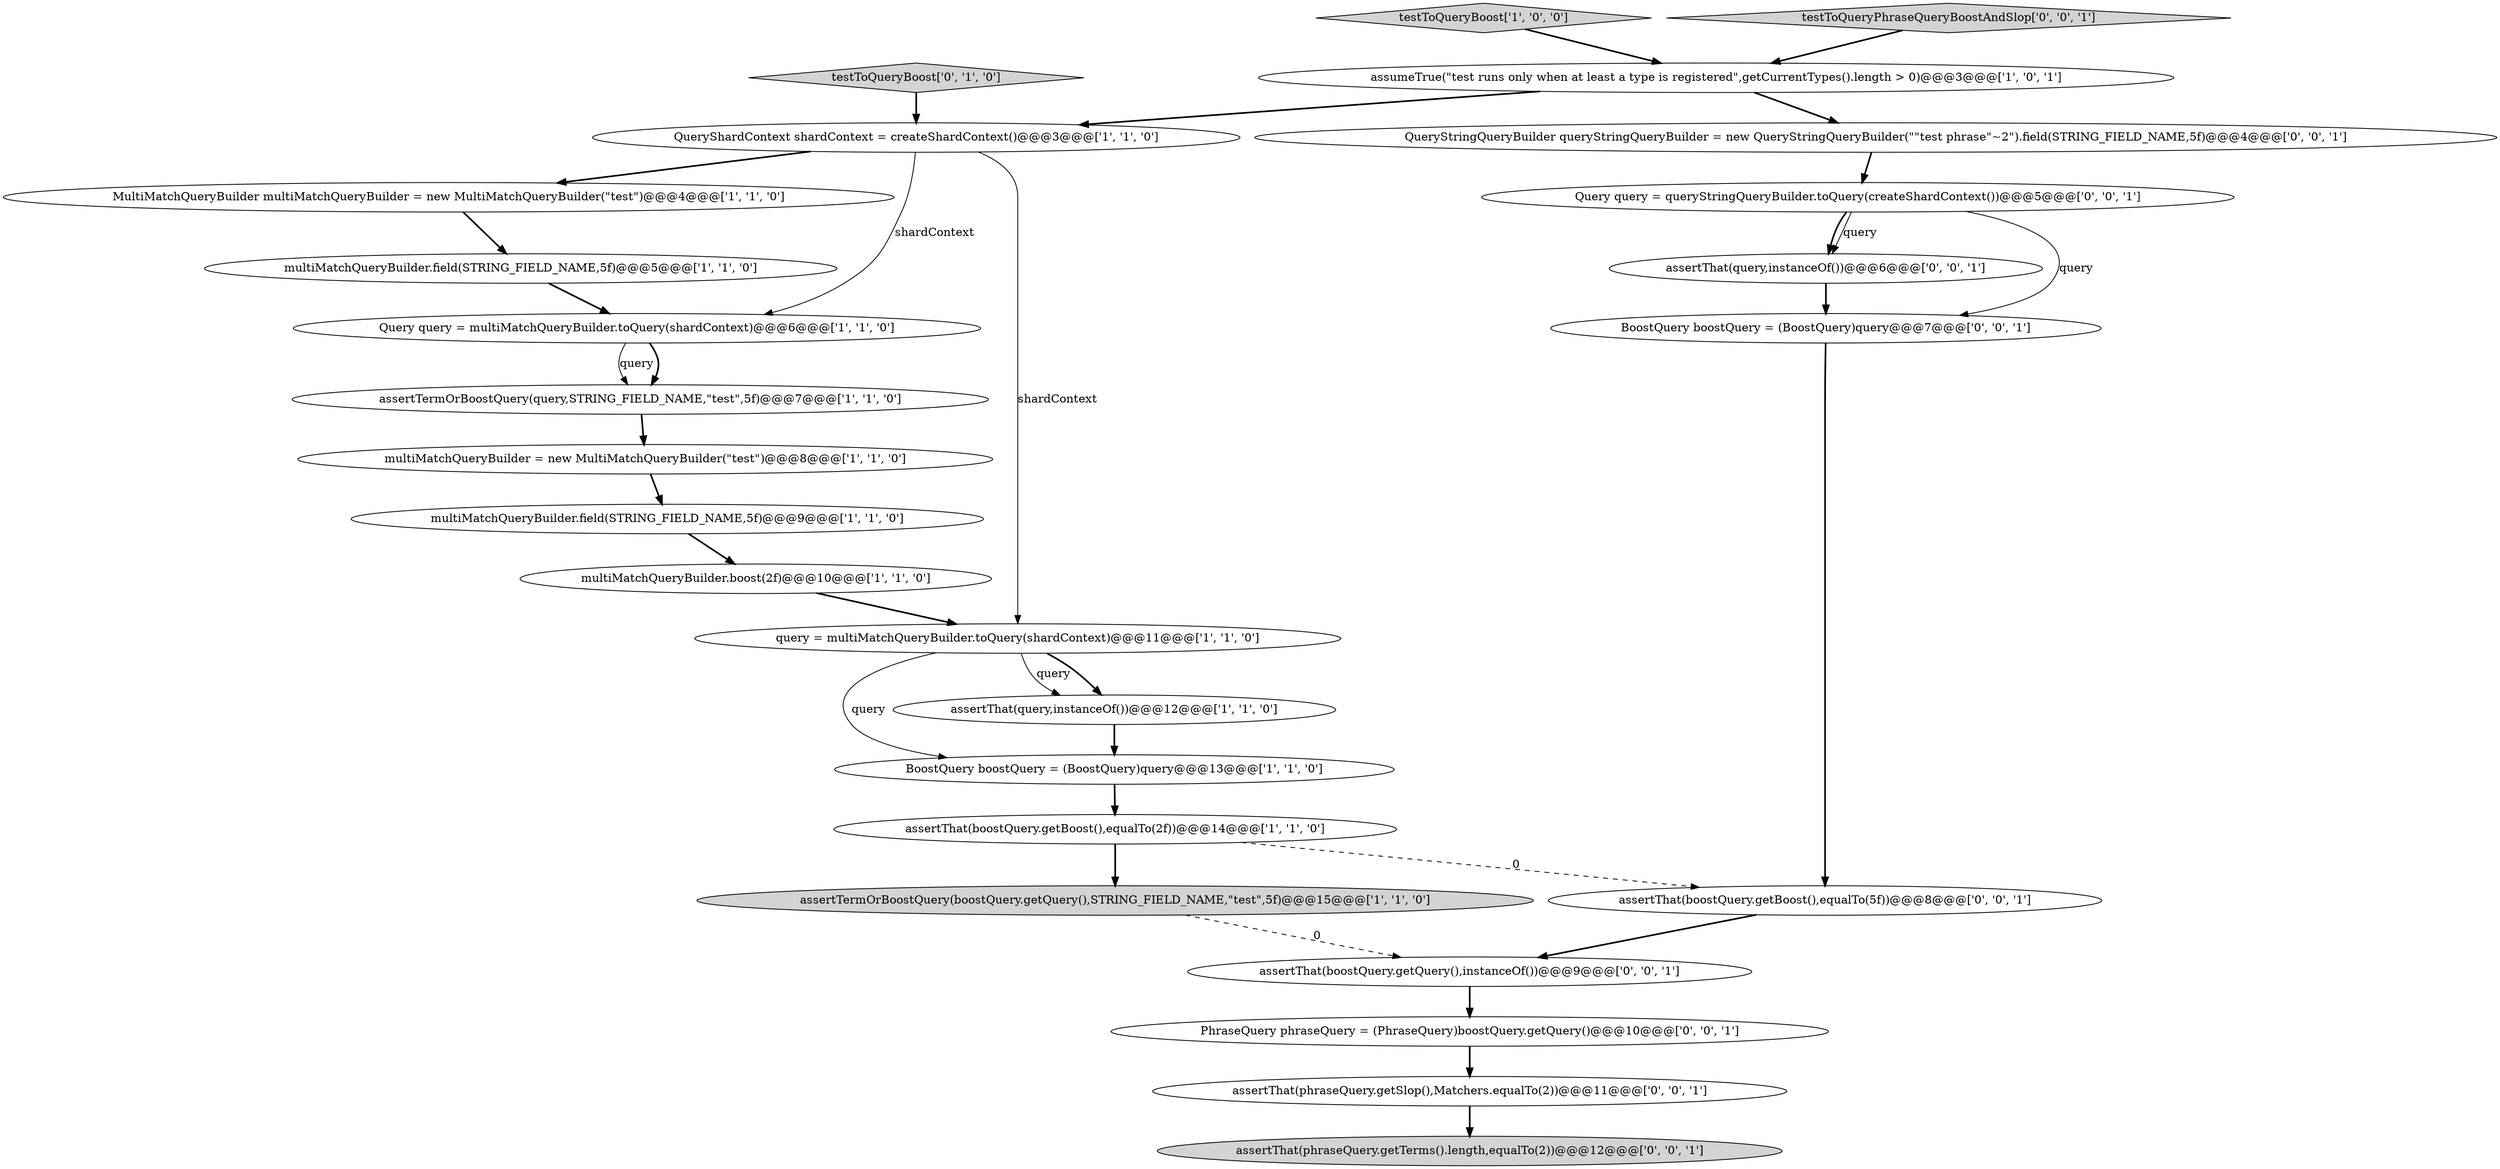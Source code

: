 digraph {
7 [style = filled, label = "multiMatchQueryBuilder.boost(2f)@@@10@@@['1', '1', '0']", fillcolor = white, shape = ellipse image = "AAA0AAABBB1BBB"];
16 [style = filled, label = "assertThat(boostQuery.getQuery(),instanceOf())@@@9@@@['0', '0', '1']", fillcolor = white, shape = ellipse image = "AAA0AAABBB3BBB"];
19 [style = filled, label = "assertThat(phraseQuery.getTerms().length,equalTo(2))@@@12@@@['0', '0', '1']", fillcolor = lightgray, shape = ellipse image = "AAA0AAABBB3BBB"];
18 [style = filled, label = "assertThat(boostQuery.getBoost(),equalTo(5f))@@@8@@@['0', '0', '1']", fillcolor = white, shape = ellipse image = "AAA0AAABBB3BBB"];
0 [style = filled, label = "Query query = multiMatchQueryBuilder.toQuery(shardContext)@@@6@@@['1', '1', '0']", fillcolor = white, shape = ellipse image = "AAA0AAABBB1BBB"];
2 [style = filled, label = "MultiMatchQueryBuilder multiMatchQueryBuilder = new MultiMatchQueryBuilder(\"test\")@@@4@@@['1', '1', '0']", fillcolor = white, shape = ellipse image = "AAA0AAABBB1BBB"];
24 [style = filled, label = "BoostQuery boostQuery = (BoostQuery)query@@@7@@@['0', '0', '1']", fillcolor = white, shape = ellipse image = "AAA0AAABBB3BBB"];
5 [style = filled, label = "QueryShardContext shardContext = createShardContext()@@@3@@@['1', '1', '0']", fillcolor = white, shape = ellipse image = "AAA0AAABBB1BBB"];
10 [style = filled, label = "multiMatchQueryBuilder.field(STRING_FIELD_NAME,5f)@@@5@@@['1', '1', '0']", fillcolor = white, shape = ellipse image = "AAA0AAABBB1BBB"];
3 [style = filled, label = "assertTermOrBoostQuery(query,STRING_FIELD_NAME,\"test\",5f)@@@7@@@['1', '1', '0']", fillcolor = white, shape = ellipse image = "AAA0AAABBB1BBB"];
8 [style = filled, label = "assertThat(boostQuery.getBoost(),equalTo(2f))@@@14@@@['1', '1', '0']", fillcolor = white, shape = ellipse image = "AAA0AAABBB1BBB"];
13 [style = filled, label = "testToQueryBoost['1', '0', '0']", fillcolor = lightgray, shape = diamond image = "AAA0AAABBB1BBB"];
17 [style = filled, label = "Query query = queryStringQueryBuilder.toQuery(createShardContext())@@@5@@@['0', '0', '1']", fillcolor = white, shape = ellipse image = "AAA0AAABBB3BBB"];
22 [style = filled, label = "QueryStringQueryBuilder queryStringQueryBuilder = new QueryStringQueryBuilder(\"\"test phrase\"~2\").field(STRING_FIELD_NAME,5f)@@@4@@@['0', '0', '1']", fillcolor = white, shape = ellipse image = "AAA0AAABBB3BBB"];
20 [style = filled, label = "assertThat(phraseQuery.getSlop(),Matchers.equalTo(2))@@@11@@@['0', '0', '1']", fillcolor = white, shape = ellipse image = "AAA0AAABBB3BBB"];
11 [style = filled, label = "multiMatchQueryBuilder.field(STRING_FIELD_NAME,5f)@@@9@@@['1', '1', '0']", fillcolor = white, shape = ellipse image = "AAA0AAABBB1BBB"];
1 [style = filled, label = "BoostQuery boostQuery = (BoostQuery)query@@@13@@@['1', '1', '0']", fillcolor = white, shape = ellipse image = "AAA0AAABBB1BBB"];
25 [style = filled, label = "testToQueryPhraseQueryBoostAndSlop['0', '0', '1']", fillcolor = lightgray, shape = diamond image = "AAA0AAABBB3BBB"];
21 [style = filled, label = "assertThat(query,instanceOf())@@@6@@@['0', '0', '1']", fillcolor = white, shape = ellipse image = "AAA0AAABBB3BBB"];
6 [style = filled, label = "assertTermOrBoostQuery(boostQuery.getQuery(),STRING_FIELD_NAME,\"test\",5f)@@@15@@@['1', '1', '0']", fillcolor = lightgray, shape = ellipse image = "AAA0AAABBB1BBB"];
4 [style = filled, label = "multiMatchQueryBuilder = new MultiMatchQueryBuilder(\"test\")@@@8@@@['1', '1', '0']", fillcolor = white, shape = ellipse image = "AAA0AAABBB1BBB"];
15 [style = filled, label = "testToQueryBoost['0', '1', '0']", fillcolor = lightgray, shape = diamond image = "AAA0AAABBB2BBB"];
23 [style = filled, label = "PhraseQuery phraseQuery = (PhraseQuery)boostQuery.getQuery()@@@10@@@['0', '0', '1']", fillcolor = white, shape = ellipse image = "AAA0AAABBB3BBB"];
12 [style = filled, label = "query = multiMatchQueryBuilder.toQuery(shardContext)@@@11@@@['1', '1', '0']", fillcolor = white, shape = ellipse image = "AAA0AAABBB1BBB"];
14 [style = filled, label = "assumeTrue(\"test runs only when at least a type is registered\",getCurrentTypes().length > 0)@@@3@@@['1', '0', '1']", fillcolor = white, shape = ellipse image = "AAA0AAABBB1BBB"];
9 [style = filled, label = "assertThat(query,instanceOf())@@@12@@@['1', '1', '0']", fillcolor = white, shape = ellipse image = "AAA0AAABBB1BBB"];
5->0 [style = solid, label="shardContext"];
0->3 [style = bold, label=""];
23->20 [style = bold, label=""];
1->8 [style = bold, label=""];
17->21 [style = solid, label="query"];
7->12 [style = bold, label=""];
12->1 [style = solid, label="query"];
14->22 [style = bold, label=""];
12->9 [style = solid, label="query"];
5->12 [style = solid, label="shardContext"];
0->3 [style = solid, label="query"];
8->6 [style = bold, label=""];
21->24 [style = bold, label=""];
25->14 [style = bold, label=""];
16->23 [style = bold, label=""];
2->10 [style = bold, label=""];
12->9 [style = bold, label=""];
24->18 [style = bold, label=""];
3->4 [style = bold, label=""];
15->5 [style = bold, label=""];
5->2 [style = bold, label=""];
6->16 [style = dashed, label="0"];
10->0 [style = bold, label=""];
17->24 [style = solid, label="query"];
22->17 [style = bold, label=""];
8->18 [style = dashed, label="0"];
9->1 [style = bold, label=""];
4->11 [style = bold, label=""];
20->19 [style = bold, label=""];
13->14 [style = bold, label=""];
17->21 [style = bold, label=""];
11->7 [style = bold, label=""];
14->5 [style = bold, label=""];
18->16 [style = bold, label=""];
}
